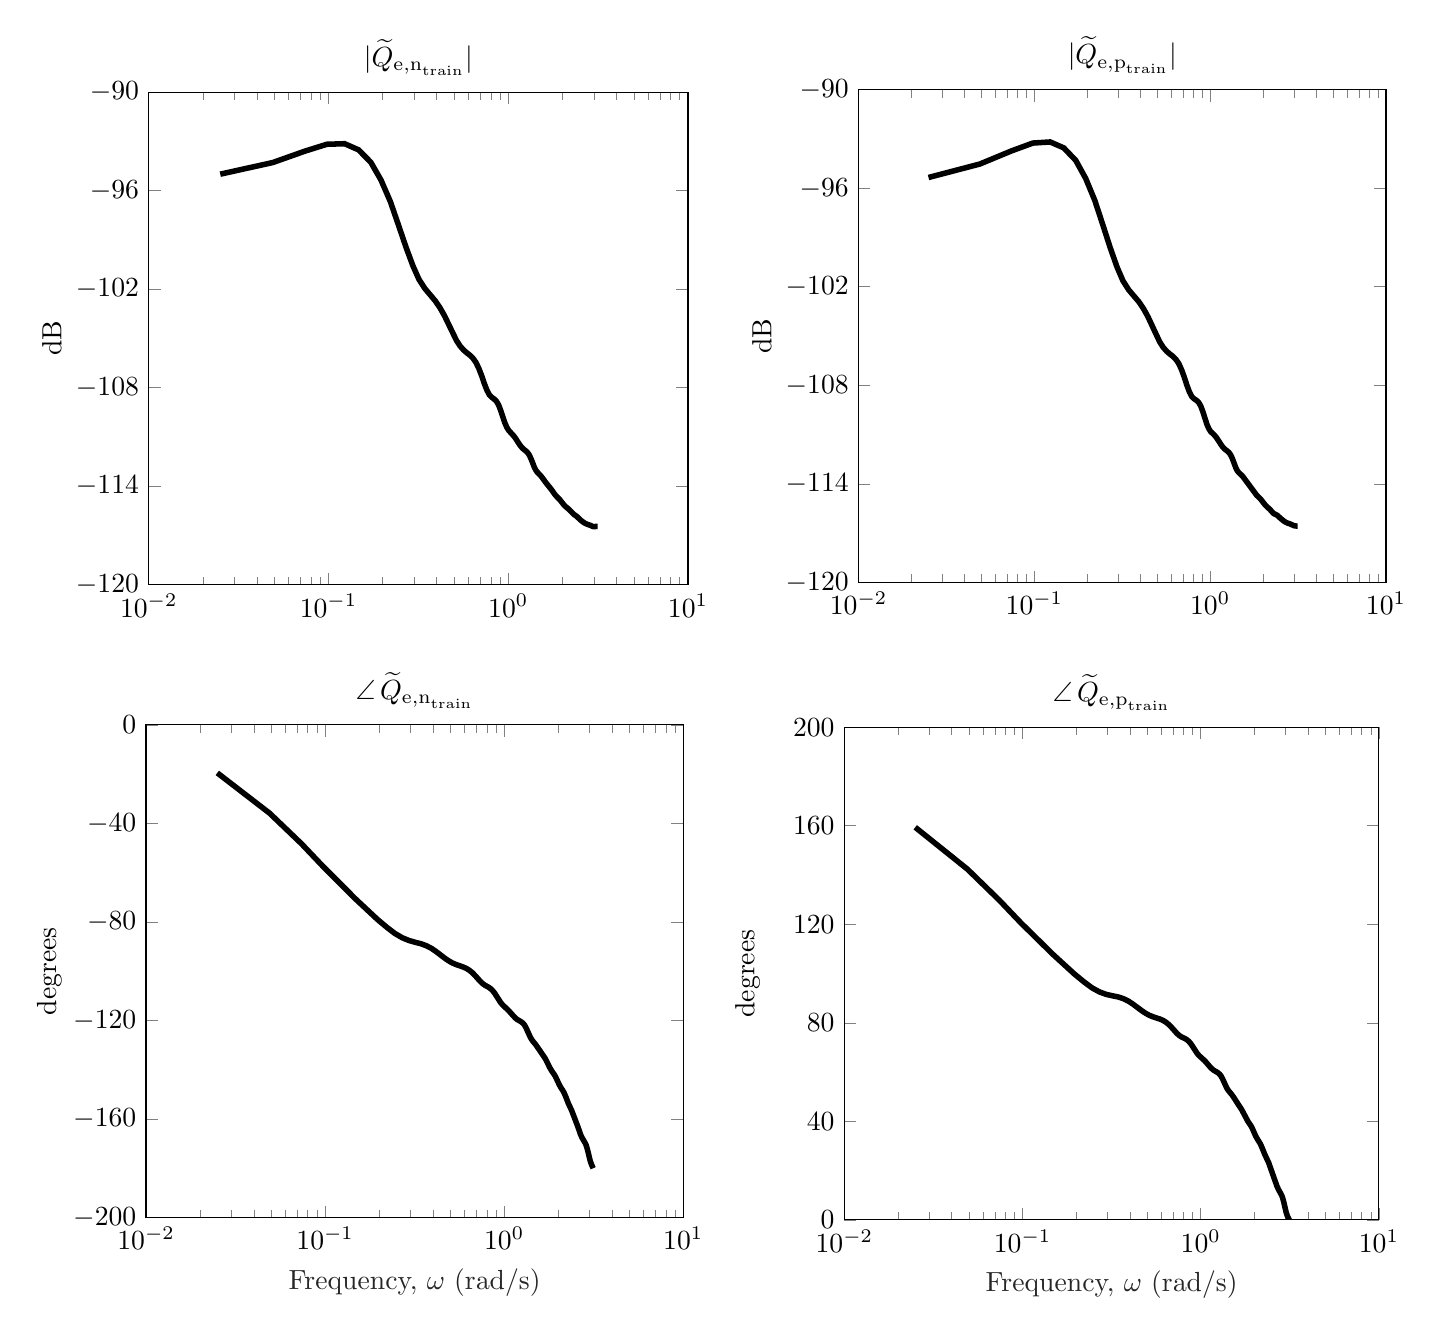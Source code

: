 % This file was created by matlab2tikz.
%
\begin{tikzpicture}

\begin{axis}[%
width=68.481mm,
height=62.565mm,
at={(0.341mm,80.665mm)},
scale only axis,
xmode=log,
xmin=0.01,
xmax=10,
xtick={0.01,  0.1,    1,   10},
xminorticks=true,
ymin=-120,
ymax=-90,
ytick={-120, -114, -108, -102,  -96,  -90},
ylabel style={font=\color{white!15!black}},
ylabel={dB},
axis background/.style={fill=white},
title style={font=\bfseries,yshift=-1.25mm},
title={$|\widetilde{Q}_{\mathrm{e,n}_\mathrm{train}}| $},
ylabel absolute,
]
\addplot [color=black, line width=2.0pt, forget plot]
  table[row sep=crcr]{%
0.025	-94.999\\
0.049	-94.291\\
0.074	-93.596\\
0.098	-93.178\\
0.123	-93.145\\
0.147	-93.518\\
0.172	-94.273\\
0.196	-95.356\\
0.221	-96.672\\
0.245	-98.091\\
0.27	-99.446\\
0.295	-100.582\\
0.319	-101.413\\
0.344	-101.966\\
0.393	-102.719\\
0.417	-103.132\\
0.442	-103.62\\
0.515	-105.121\\
0.54	-105.468\\
0.565	-105.711\\
0.589	-105.884\\
0.614	-106.036\\
0.638	-106.221\\
0.663	-106.483\\
0.687	-106.841\\
0.712	-107.28\\
0.736	-107.745\\
0.761	-108.152\\
0.785	-108.434\\
0.81	-108.589\\
0.834	-108.687\\
0.859	-108.821\\
0.884	-109.051\\
0.908	-109.383\\
0.957	-110.134\\
0.982	-110.415\\
1.006	-110.601\\
1.08	-110.972\\
1.104	-111.127\\
1.154	-111.45\\
1.178	-111.586\\
1.203	-111.694\\
1.227	-111.777\\
1.252	-111.851\\
1.276	-111.935\\
1.301	-112.052\\
1.325	-112.216\\
1.35	-112.424\\
1.399	-112.859\\
1.424	-113.021\\
1.448	-113.135\\
1.522	-113.382\\
1.62	-113.785\\
1.743	-114.219\\
1.816	-114.499\\
1.865	-114.642\\
1.939	-114.829\\
2.037	-115.129\\
2.086	-115.243\\
2.184	-115.426\\
2.307	-115.698\\
2.405	-115.839\\
2.528	-116.066\\
2.602	-116.172\\
2.651	-116.233\\
2.7	-116.282\\
2.749	-116.317\\
2.847	-116.373\\
2.945	-116.446\\
2.97	-116.457\\
2.994	-116.462\\
3.019	-116.461\\
3.093	-116.451\\
3.117	-116.449\\
3.142	-116.449\\
};
\end{axis}

\begin{axis}[%
width=66.993mm,
height=62.565mm,
at={(90.485mm,80.965mm)},
scale only axis,
xmode=log,
xmin=0.01,
xmax=10,
xtick={0.01,  0.1,    1,   10},
xminorticks=true,
ymin=-120,
ymax=-90,
ytick={-120, -114, -108, -102,  -96,  -90},
ylabel style={font=\color{white!15!black}},
ylabel={dB},
axis background/.style={fill=white},
title style={font=\bfseries,yshift=-1.25mm},
title={$|\widetilde{Q}_{\mathrm{e,p}_\mathrm{train}}| $},
ylabel absolute,
]
\addplot [color=black, line width=2.0pt, forget plot]
  table[row sep=crcr]{%
0.025	-95.346\\
0.049	-94.524\\
0.074	-93.73\\
0.098	-93.249\\
0.123	-93.181\\
0.147	-93.543\\
0.172	-94.305\\
0.196	-95.409\\
0.221	-96.76\\
0.245	-98.222\\
0.27	-99.621\\
0.295	-100.79\\
0.319	-101.636\\
0.344	-102.187\\
0.393	-102.916\\
0.417	-103.324\\
0.442	-103.813\\
0.515	-105.336\\
0.54	-105.685\\
0.565	-105.925\\
0.589	-106.092\\
0.614	-106.238\\
0.638	-106.42\\
0.663	-106.683\\
0.687	-107.048\\
0.712	-107.5\\
0.736	-107.978\\
0.761	-108.394\\
0.785	-108.677\\
0.81	-108.824\\
0.834	-108.912\\
0.859	-109.037\\
0.884	-109.266\\
0.908	-109.602\\
0.957	-110.363\\
0.982	-110.641\\
1.006	-110.816\\
1.055	-111.03\\
1.08	-111.154\\
1.104	-111.304\\
1.154	-111.622\\
1.178	-111.755\\
1.203	-111.859\\
1.227	-111.938\\
1.252	-112.006\\
1.276	-112.086\\
1.301	-112.202\\
1.325	-112.369\\
1.35	-112.583\\
1.399	-113.027\\
1.424	-113.187\\
1.448	-113.294\\
1.522	-113.516\\
1.546	-113.608\\
1.841	-114.705\\
1.939	-114.939\\
2.037	-115.239\\
2.086	-115.359\\
2.184	-115.556\\
2.283	-115.785\\
2.307	-115.821\\
2.381	-115.891\\
2.405	-115.92\\
2.454	-116.001\\
2.528	-116.131\\
2.602	-116.237\\
2.675	-116.328\\
2.724	-116.371\\
2.773	-116.403\\
2.847	-116.443\\
2.896	-116.477\\
2.97	-116.534\\
2.994	-116.547\\
3.019	-116.556\\
3.043	-116.562\\
3.068	-116.567\\
3.093	-116.57\\
3.117	-116.571\\
3.142	-116.572\\
};
\end{axis}

\begin{axis}[%
width=68.22mm,
height=62.565mm,
at={(0mm,0.3mm)},
scale only axis,
xmode=log,
xmin=0.01,
xmax=10,
xtick={0.01,  0.1,    1,   10},
xminorticks=true,
xlabel style={font=\color{white!15!black}},
xlabel={Frequency, $\omega$ (rad/s)},
ymin=-200,
ymax=0,
ytick={-200, -160, -120,  -80,  -40,    0},
ylabel style={font=\color{white!15!black}},
ylabel={degrees},
axis background/.style={fill=white},
title style={font=\bfseries,yshift=-1.25mm},
title={$\angle \, \widetilde{Q}_{\mathrm{e,n}_\mathrm{train}} $},
ylabel absolute,
]
\addplot [color=black, line width=2.0pt, forget plot]
  table[row sep=crcr]{%
0.025	-19.504\\
0.049	-35.871\\
0.074	-48.343\\
0.098	-57.679\\
0.123	-64.827\\
0.147	-70.493\\
0.172	-75.127\\
0.196	-78.981\\
0.221	-82.159\\
0.245	-84.659\\
0.27	-86.447\\
0.295	-87.576\\
0.319	-88.275\\
0.344	-88.889\\
0.368	-89.685\\
0.393	-90.756\\
0.417	-92.044\\
0.466	-94.723\\
0.491	-95.84\\
0.515	-96.702\\
0.54	-97.328\\
0.589	-98.276\\
0.614	-98.844\\
0.638	-99.595\\
0.663	-100.56\\
0.687	-101.712\\
0.736	-104.152\\
0.761	-105.12\\
0.785	-105.804\\
0.81	-106.322\\
0.834	-106.908\\
0.859	-107.742\\
0.884	-108.872\\
0.957	-112.788\\
0.982	-113.729\\
1.055	-115.87\\
1.154	-118.996\\
1.178	-119.529\\
1.203	-119.935\\
1.227	-120.281\\
1.252	-120.662\\
1.276	-121.188\\
1.301	-121.95\\
1.325	-122.986\\
1.399	-126.769\\
1.424	-127.723\\
1.448	-128.457\\
1.497	-129.727\\
1.546	-131.168\\
1.694	-135.391\\
1.743	-137.134\\
1.792	-138.958\\
1.841	-140.414\\
1.914	-142.205\\
1.939	-142.925\\
2.037	-146.271\\
2.086	-147.557\\
2.135	-148.678\\
2.16	-149.329\\
2.209	-150.973\\
2.283	-153.687\\
2.381	-156.501\\
2.577	-163.028\\
2.675	-166.414\\
2.724	-167.635\\
2.847	-170.025\\
2.872	-170.691\\
2.921	-172.472\\
3.019	-176.816\\
3.068	-178.33\\
3.142	-180\\
};
\end{axis}

\begin{axis}[%
width=67.894mm,
height=62.565mm,
at={(88.682mm,0mm)},
scale only axis,
xmode=log,
xmin=0.01,
xmax=10,
xtick={0.01,  0.1,    1,   10},
xminorticks=true,
xlabel style={font=\color{white!15!black}},
xlabel={Frequency, $\omega$ (rad/s)},
ymin=0,
ymax=200,
ytick={  0,  40,  80, 120, 160, 200},
ylabel style={font=\color{white!15!black}},
ylabel={degrees},
axis background/.style={fill=white},
title style={font=\bfseries,yshift=-1.25mm},
title={$\angle \, \widetilde{Q}_{\mathrm{e,p}_\mathrm{train}} $},
ylabel absolute,
]
\addplot [color=black, line width=2.0pt, forget plot]
  table[row sep=crcr]{%
0.025	159.37\\
0.049	142.412\\
0.074	129.808\\
0.098	120.547\\
0.123	113.534\\
0.147	108.005\\
0.172	103.493\\
0.196	99.741\\
0.221	96.65\\
0.245	94.236\\
0.27	92.547\\
0.295	91.543\\
0.319	90.983\\
0.344	90.499\\
0.368	89.803\\
0.393	88.803\\
0.417	87.563\\
0.466	84.951\\
0.491	83.866\\
0.515	83.037\\
0.54	82.445\\
0.589	81.547\\
0.614	80.987\\
0.638	80.233\\
0.663	79.258\\
0.687	78.096\\
0.736	75.675\\
0.761	74.758\\
0.785	74.153\\
0.81	73.721\\
0.834	73.207\\
0.859	72.421\\
0.884	71.32\\
0.957	67.482\\
0.982	66.587\\
1.055	64.538\\
1.129	62.071\\
1.154	61.384\\
1.178	60.844\\
1.203	60.43\\
1.227	60.076\\
1.252	59.682\\
1.276	59.14\\
1.301	58.36\\
1.325	57.308\\
1.399	53.578\\
1.424	52.678\\
1.497	50.767\\
1.546	49.283\\
1.62	46.988\\
1.694	44.877\\
1.841	39.956\\
1.914	38.161\\
1.939	37.421\\
2.037	33.957\\
2.086	32.638\\
2.16	30.877\\
2.209	29.284\\
2.283	26.718\\
2.405	23.216\\
2.675	13.764\\
2.724	12.48\\
2.847	9.959\\
2.872	9.253\\
2.921	7.367\\
3.019	2.915\\
3.068	1.48\\
3.142	0\\
};
\end{axis}
\end{tikzpicture}%
